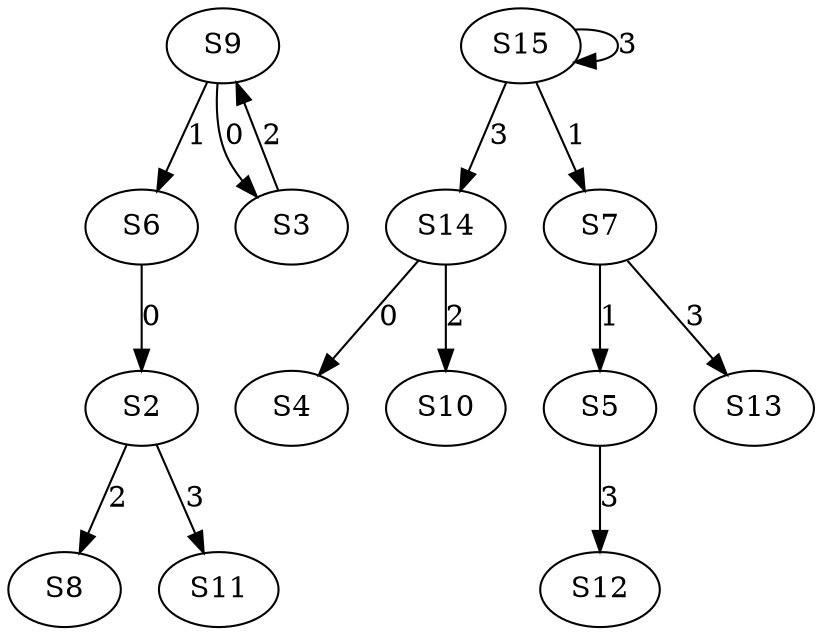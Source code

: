 strict digraph {
	S6 -> S2 [ label = 0 ];
	S9 -> S3 [ label = 0 ];
	S14 -> S4 [ label = 0 ];
	S7 -> S5 [ label = 1 ];
	S9 -> S6 [ label = 1 ];
	S15 -> S7 [ label = 1 ];
	S2 -> S8 [ label = 2 ];
	S3 -> S9 [ label = 2 ];
	S14 -> S10 [ label = 2 ];
	S2 -> S11 [ label = 3 ];
	S5 -> S12 [ label = 3 ];
	S7 -> S13 [ label = 3 ];
	S15 -> S14 [ label = 3 ];
	S15 -> S15 [ label = 3 ];
}